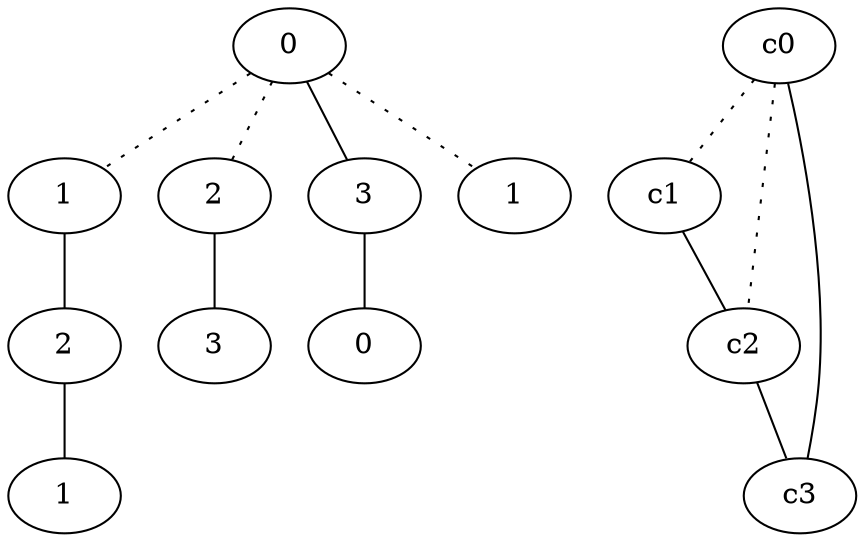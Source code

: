 graph {
a0[label=0];
a1[label=1];
a2[label=2];
a3[label=1];
a4[label=2];
a5[label=3];
a6[label=3];
a7[label=0];
a8[label=1];
a0 -- a1 [style=dotted];
a0 -- a4 [style=dotted];
a0 -- a6;
a0 -- a8 [style=dotted];
a1 -- a2;
a2 -- a3;
a4 -- a5;
a6 -- a7;
c0 -- c1 [style=dotted];
c0 -- c2 [style=dotted];
c0 -- c3;
c1 -- c2;
c2 -- c3;
}
